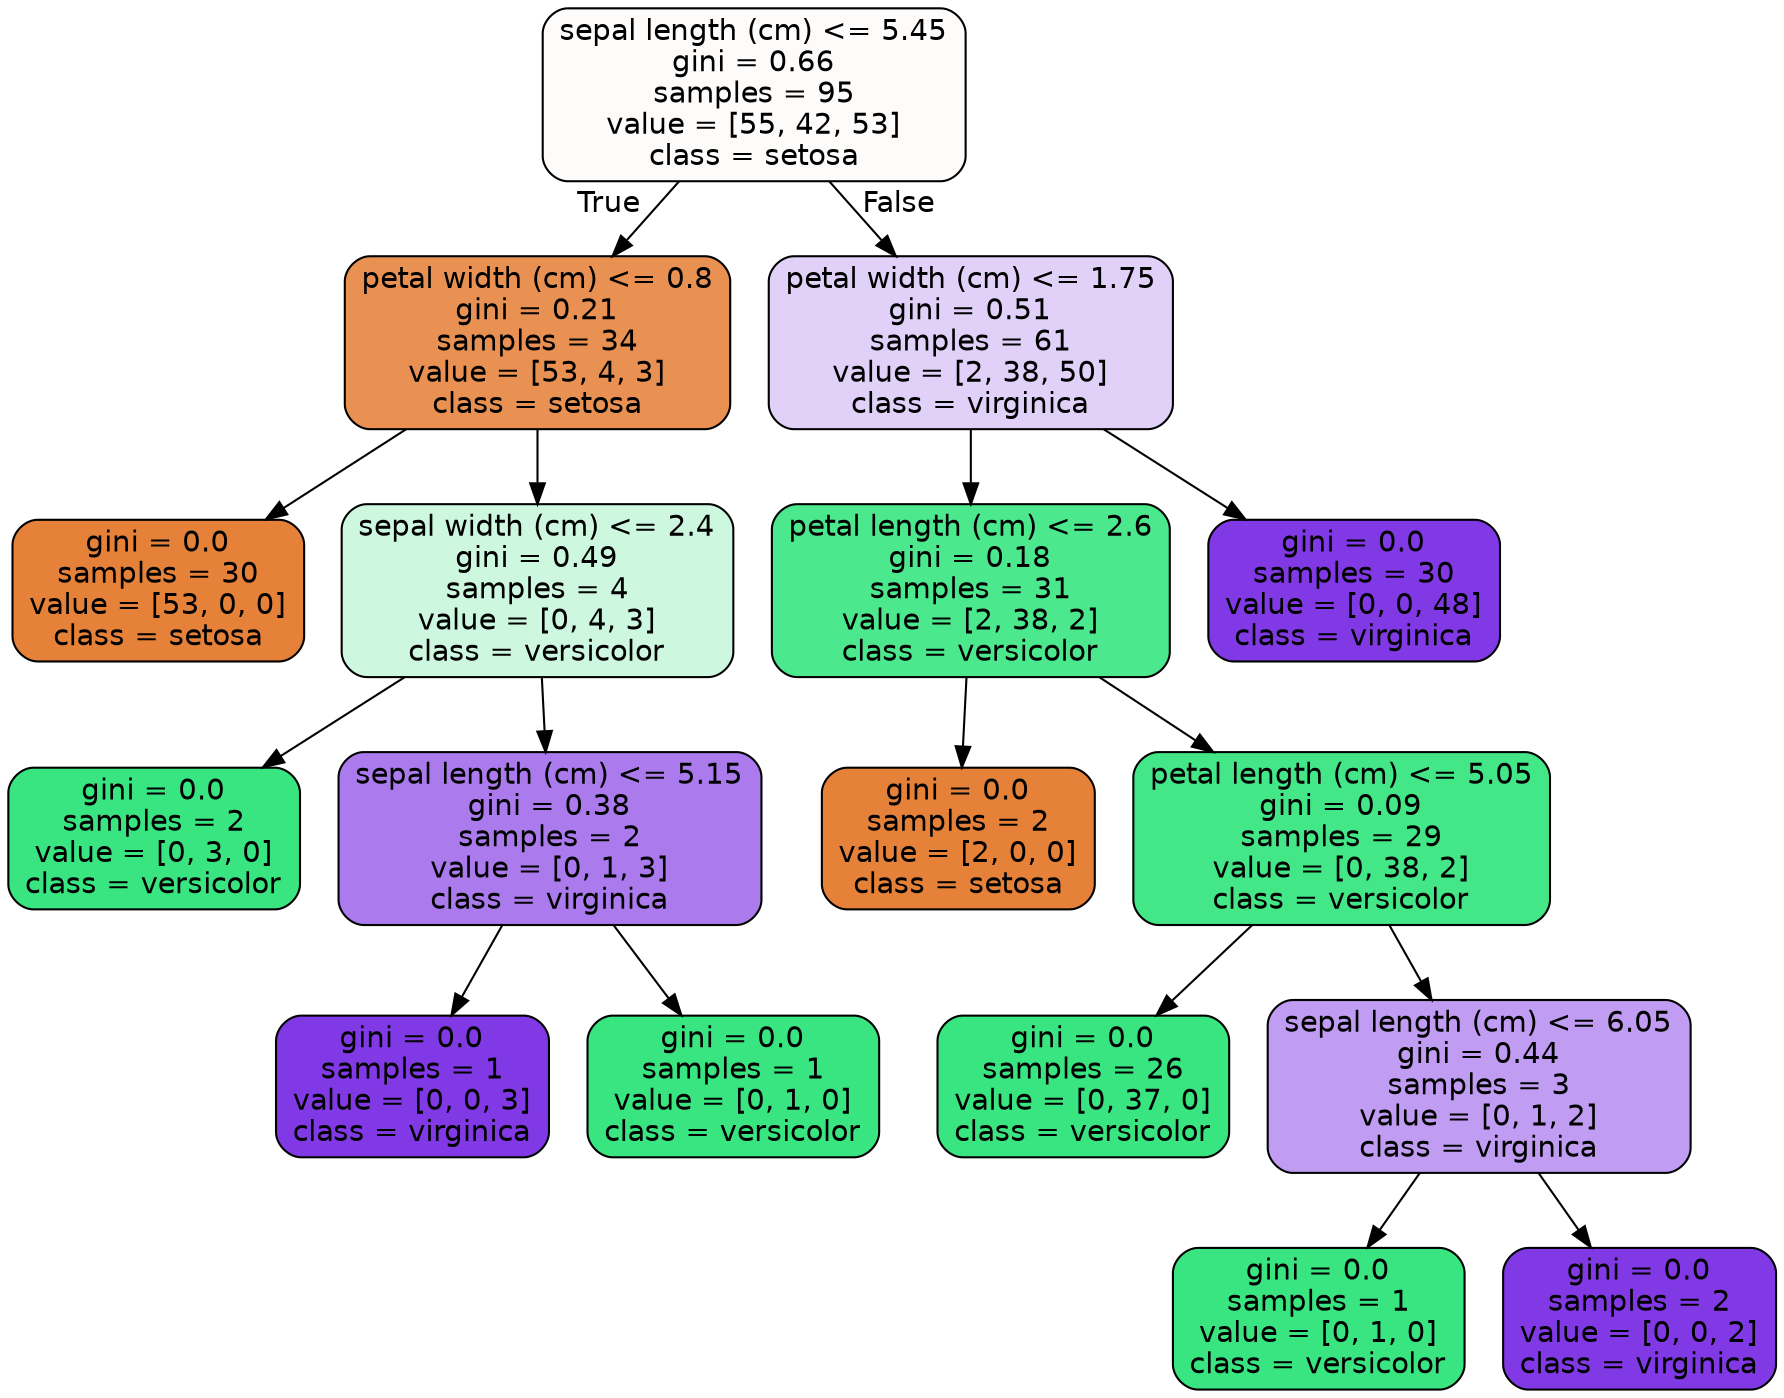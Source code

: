 digraph Tree {
node [shape=box, style="filled, rounded", color="black", fontname=helvetica] ;
edge [fontname=helvetica] ;
0 [label="sepal length (cm) <= 5.45\ngini = 0.66\nsamples = 95\nvalue = [55, 42, 53]\nclass = setosa", fillcolor="#e5813905"] ;
1 [label="petal width (cm) <= 0.8\ngini = 0.21\nsamples = 34\nvalue = [53, 4, 3]\nclass = setosa", fillcolor="#e58139df"] ;
0 -> 1 [labeldistance=2.5, labelangle=45, headlabel="True"] ;
2 [label="gini = 0.0\nsamples = 30\nvalue = [53, 0, 0]\nclass = setosa", fillcolor="#e58139ff"] ;
1 -> 2 ;
3 [label="sepal width (cm) <= 2.4\ngini = 0.49\nsamples = 4\nvalue = [0, 4, 3]\nclass = versicolor", fillcolor="#39e58140"] ;
1 -> 3 ;
4 [label="gini = 0.0\nsamples = 2\nvalue = [0, 3, 0]\nclass = versicolor", fillcolor="#39e581ff"] ;
3 -> 4 ;
5 [label="sepal length (cm) <= 5.15\ngini = 0.38\nsamples = 2\nvalue = [0, 1, 3]\nclass = virginica", fillcolor="#8139e5aa"] ;
3 -> 5 ;
6 [label="gini = 0.0\nsamples = 1\nvalue = [0, 0, 3]\nclass = virginica", fillcolor="#8139e5ff"] ;
5 -> 6 ;
7 [label="gini = 0.0\nsamples = 1\nvalue = [0, 1, 0]\nclass = versicolor", fillcolor="#39e581ff"] ;
5 -> 7 ;
8 [label="petal width (cm) <= 1.75\ngini = 0.51\nsamples = 61\nvalue = [2, 38, 50]\nclass = virginica", fillcolor="#8139e53b"] ;
0 -> 8 [labeldistance=2.5, labelangle=-45, headlabel="False"] ;
9 [label="petal length (cm) <= 2.6\ngini = 0.18\nsamples = 31\nvalue = [2, 38, 2]\nclass = versicolor", fillcolor="#39e581e6"] ;
8 -> 9 ;
10 [label="gini = 0.0\nsamples = 2\nvalue = [2, 0, 0]\nclass = setosa", fillcolor="#e58139ff"] ;
9 -> 10 ;
11 [label="petal length (cm) <= 5.05\ngini = 0.09\nsamples = 29\nvalue = [0, 38, 2]\nclass = versicolor", fillcolor="#39e581f2"] ;
9 -> 11 ;
12 [label="gini = 0.0\nsamples = 26\nvalue = [0, 37, 0]\nclass = versicolor", fillcolor="#39e581ff"] ;
11 -> 12 ;
13 [label="sepal length (cm) <= 6.05\ngini = 0.44\nsamples = 3\nvalue = [0, 1, 2]\nclass = virginica", fillcolor="#8139e57f"] ;
11 -> 13 ;
14 [label="gini = 0.0\nsamples = 1\nvalue = [0, 1, 0]\nclass = versicolor", fillcolor="#39e581ff"] ;
13 -> 14 ;
15 [label="gini = 0.0\nsamples = 2\nvalue = [0, 0, 2]\nclass = virginica", fillcolor="#8139e5ff"] ;
13 -> 15 ;
16 [label="gini = 0.0\nsamples = 30\nvalue = [0, 0, 48]\nclass = virginica", fillcolor="#8139e5ff"] ;
8 -> 16 ;
}